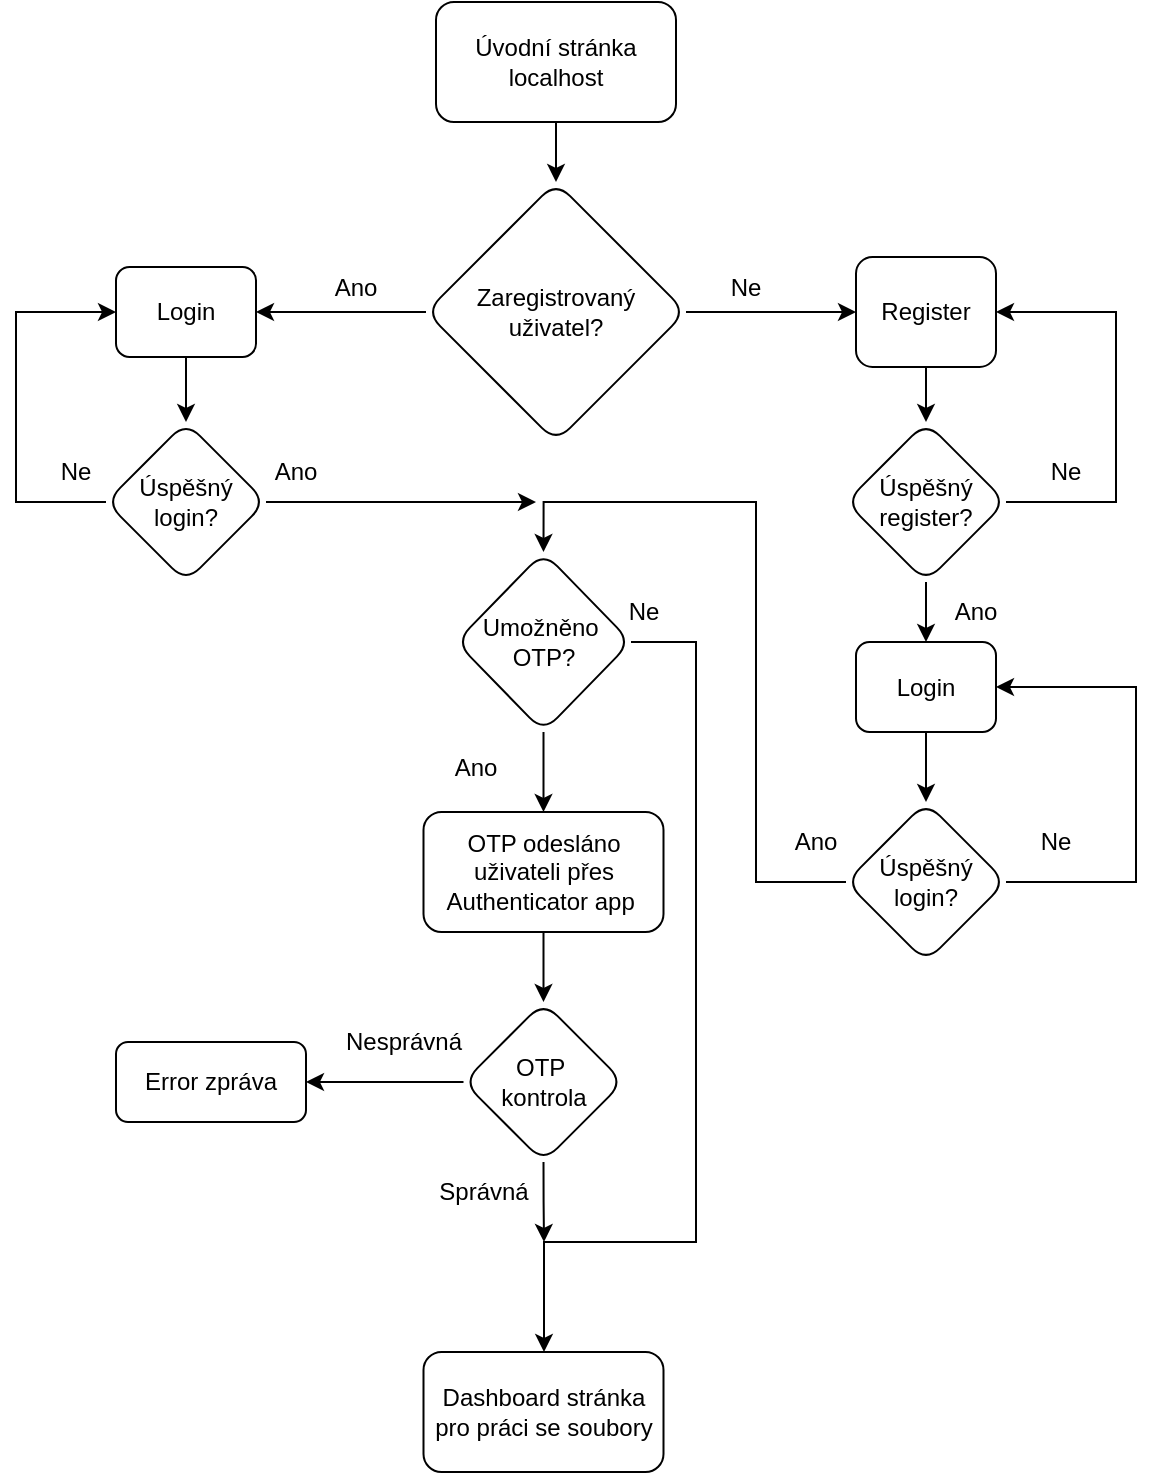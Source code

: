 <mxfile version="24.2.7" type="github">
  <diagram id="C5RBs43oDa-KdzZeNtuy" name="Page-1">
    <mxGraphModel dx="1674" dy="772" grid="1" gridSize="10" guides="1" tooltips="1" connect="1" arrows="1" fold="1" page="1" pageScale="1" pageWidth="827" pageHeight="1169" math="0" shadow="0">
      <root>
        <mxCell id="WIyWlLk6GJQsqaUBKTNV-0" />
        <mxCell id="WIyWlLk6GJQsqaUBKTNV-1" parent="WIyWlLk6GJQsqaUBKTNV-0" />
        <mxCell id="q-3t2ACMC0t-WwhDIU3P-2" value="" style="edgeStyle=orthogonalEdgeStyle;rounded=0;orthogonalLoop=1;jettySize=auto;html=1;" parent="WIyWlLk6GJQsqaUBKTNV-1" source="q-3t2ACMC0t-WwhDIU3P-0" target="q-3t2ACMC0t-WwhDIU3P-1" edge="1">
          <mxGeometry relative="1" as="geometry" />
        </mxCell>
        <mxCell id="q-3t2ACMC0t-WwhDIU3P-0" value="Úvodní stránka localhost" style="rounded=1;whiteSpace=wrap;html=1;" parent="WIyWlLk6GJQsqaUBKTNV-1" vertex="1">
          <mxGeometry x="280" y="80" width="120" height="60" as="geometry" />
        </mxCell>
        <mxCell id="q-3t2ACMC0t-WwhDIU3P-4" value="" style="edgeStyle=orthogonalEdgeStyle;rounded=0;orthogonalLoop=1;jettySize=auto;html=1;" parent="WIyWlLk6GJQsqaUBKTNV-1" source="q-3t2ACMC0t-WwhDIU3P-1" target="q-3t2ACMC0t-WwhDIU3P-3" edge="1">
          <mxGeometry relative="1" as="geometry" />
        </mxCell>
        <mxCell id="q-3t2ACMC0t-WwhDIU3P-6" value="" style="edgeStyle=orthogonalEdgeStyle;rounded=0;orthogonalLoop=1;jettySize=auto;html=1;" parent="WIyWlLk6GJQsqaUBKTNV-1" source="q-3t2ACMC0t-WwhDIU3P-1" target="q-3t2ACMC0t-WwhDIU3P-5" edge="1">
          <mxGeometry relative="1" as="geometry" />
        </mxCell>
        <mxCell id="q-3t2ACMC0t-WwhDIU3P-1" value="Zaregistrovaný uživatel?" style="rhombus;whiteSpace=wrap;html=1;rounded=1;" parent="WIyWlLk6GJQsqaUBKTNV-1" vertex="1">
          <mxGeometry x="275" y="170" width="130" height="130" as="geometry" />
        </mxCell>
        <mxCell id="q-3t2ACMC0t-WwhDIU3P-10" value="" style="edgeStyle=orthogonalEdgeStyle;rounded=0;orthogonalLoop=1;jettySize=auto;html=1;" parent="WIyWlLk6GJQsqaUBKTNV-1" source="q-3t2ACMC0t-WwhDIU3P-3" target="q-3t2ACMC0t-WwhDIU3P-9" edge="1">
          <mxGeometry relative="1" as="geometry" />
        </mxCell>
        <mxCell id="q-3t2ACMC0t-WwhDIU3P-3" value="Login" style="whiteSpace=wrap;html=1;rounded=1;" parent="WIyWlLk6GJQsqaUBKTNV-1" vertex="1">
          <mxGeometry x="120" y="212.5" width="70" height="45" as="geometry" />
        </mxCell>
        <mxCell id="q-3t2ACMC0t-WwhDIU3P-12" value="" style="edgeStyle=orthogonalEdgeStyle;rounded=0;orthogonalLoop=1;jettySize=auto;html=1;" parent="WIyWlLk6GJQsqaUBKTNV-1" source="q-3t2ACMC0t-WwhDIU3P-5" target="q-3t2ACMC0t-WwhDIU3P-11" edge="1">
          <mxGeometry relative="1" as="geometry" />
        </mxCell>
        <mxCell id="q-3t2ACMC0t-WwhDIU3P-5" value="Register" style="whiteSpace=wrap;html=1;rounded=1;" parent="WIyWlLk6GJQsqaUBKTNV-1" vertex="1">
          <mxGeometry x="490" y="207.5" width="70" height="55" as="geometry" />
        </mxCell>
        <mxCell id="q-3t2ACMC0t-WwhDIU3P-7" value="Ano" style="text;html=1;align=center;verticalAlign=middle;whiteSpace=wrap;rounded=0;" parent="WIyWlLk6GJQsqaUBKTNV-1" vertex="1">
          <mxGeometry x="210" y="207.5" width="60" height="30" as="geometry" />
        </mxCell>
        <mxCell id="q-3t2ACMC0t-WwhDIU3P-8" value="Ne" style="text;html=1;align=center;verticalAlign=middle;whiteSpace=wrap;rounded=0;" parent="WIyWlLk6GJQsqaUBKTNV-1" vertex="1">
          <mxGeometry x="405" y="207.5" width="60" height="30" as="geometry" />
        </mxCell>
        <mxCell id="q-3t2ACMC0t-WwhDIU3P-13" style="edgeStyle=orthogonalEdgeStyle;rounded=0;orthogonalLoop=1;jettySize=auto;html=1;exitX=0;exitY=0.5;exitDx=0;exitDy=0;entryX=0;entryY=0.5;entryDx=0;entryDy=0;" parent="WIyWlLk6GJQsqaUBKTNV-1" source="q-3t2ACMC0t-WwhDIU3P-9" target="q-3t2ACMC0t-WwhDIU3P-3" edge="1">
          <mxGeometry relative="1" as="geometry">
            <Array as="points">
              <mxPoint x="70" y="330" />
              <mxPoint x="70" y="235" />
            </Array>
          </mxGeometry>
        </mxCell>
        <mxCell id="3xtqjNhmpHjeHuy6Nah7-30" style="edgeStyle=orthogonalEdgeStyle;rounded=0;orthogonalLoop=1;jettySize=auto;html=1;exitX=1;exitY=0.5;exitDx=0;exitDy=0;" edge="1" parent="WIyWlLk6GJQsqaUBKTNV-1" source="q-3t2ACMC0t-WwhDIU3P-9">
          <mxGeometry relative="1" as="geometry">
            <mxPoint x="330" y="330" as="targetPoint" />
          </mxGeometry>
        </mxCell>
        <mxCell id="q-3t2ACMC0t-WwhDIU3P-9" value="Úspěšný login?" style="rhombus;whiteSpace=wrap;html=1;rounded=1;" parent="WIyWlLk6GJQsqaUBKTNV-1" vertex="1">
          <mxGeometry x="115" y="290" width="80" height="80" as="geometry" />
        </mxCell>
        <mxCell id="q-3t2ACMC0t-WwhDIU3P-19" style="edgeStyle=orthogonalEdgeStyle;rounded=0;orthogonalLoop=1;jettySize=auto;html=1;exitX=1;exitY=0.5;exitDx=0;exitDy=0;entryX=1;entryY=0.5;entryDx=0;entryDy=0;" parent="WIyWlLk6GJQsqaUBKTNV-1" source="q-3t2ACMC0t-WwhDIU3P-11" target="q-3t2ACMC0t-WwhDIU3P-5" edge="1">
          <mxGeometry relative="1" as="geometry">
            <Array as="points">
              <mxPoint x="620" y="330" />
              <mxPoint x="620" y="235" />
            </Array>
          </mxGeometry>
        </mxCell>
        <mxCell id="q-3t2ACMC0t-WwhDIU3P-29" style="edgeStyle=orthogonalEdgeStyle;rounded=0;orthogonalLoop=1;jettySize=auto;html=1;exitX=0.5;exitY=1;exitDx=0;exitDy=0;entryX=0.5;entryY=0;entryDx=0;entryDy=0;" parent="WIyWlLk6GJQsqaUBKTNV-1" source="q-3t2ACMC0t-WwhDIU3P-11" target="q-3t2ACMC0t-WwhDIU3P-22" edge="1">
          <mxGeometry relative="1" as="geometry" />
        </mxCell>
        <mxCell id="q-3t2ACMC0t-WwhDIU3P-11" value="Úspěšný register?" style="rhombus;whiteSpace=wrap;html=1;rounded=1;" parent="WIyWlLk6GJQsqaUBKTNV-1" vertex="1">
          <mxGeometry x="485" y="290" width="80" height="80" as="geometry" />
        </mxCell>
        <mxCell id="q-3t2ACMC0t-WwhDIU3P-14" value="Ne" style="text;html=1;align=center;verticalAlign=middle;whiteSpace=wrap;rounded=0;" parent="WIyWlLk6GJQsqaUBKTNV-1" vertex="1">
          <mxGeometry x="70" y="300" width="60" height="30" as="geometry" />
        </mxCell>
        <mxCell id="q-3t2ACMC0t-WwhDIU3P-15" value="Dashboard stránka pro práci se soubory" style="whiteSpace=wrap;html=1;rounded=1;" parent="WIyWlLk6GJQsqaUBKTNV-1" vertex="1">
          <mxGeometry x="273.75" y="755" width="120" height="60" as="geometry" />
        </mxCell>
        <mxCell id="q-3t2ACMC0t-WwhDIU3P-17" value="Ano" style="text;html=1;align=center;verticalAlign=middle;whiteSpace=wrap;rounded=0;" parent="WIyWlLk6GJQsqaUBKTNV-1" vertex="1">
          <mxGeometry x="180" y="300" width="60" height="30" as="geometry" />
        </mxCell>
        <mxCell id="q-3t2ACMC0t-WwhDIU3P-20" value="Ne" style="text;html=1;align=center;verticalAlign=middle;whiteSpace=wrap;rounded=0;" parent="WIyWlLk6GJQsqaUBKTNV-1" vertex="1">
          <mxGeometry x="565" y="300" width="60" height="30" as="geometry" />
        </mxCell>
        <mxCell id="q-3t2ACMC0t-WwhDIU3P-21" value="" style="edgeStyle=orthogonalEdgeStyle;rounded=0;orthogonalLoop=1;jettySize=auto;html=1;" parent="WIyWlLk6GJQsqaUBKTNV-1" source="q-3t2ACMC0t-WwhDIU3P-22" target="q-3t2ACMC0t-WwhDIU3P-25" edge="1">
          <mxGeometry relative="1" as="geometry" />
        </mxCell>
        <mxCell id="q-3t2ACMC0t-WwhDIU3P-22" value="Login" style="whiteSpace=wrap;html=1;rounded=1;" parent="WIyWlLk6GJQsqaUBKTNV-1" vertex="1">
          <mxGeometry x="490" y="400" width="70" height="45" as="geometry" />
        </mxCell>
        <mxCell id="q-3t2ACMC0t-WwhDIU3P-30" style="edgeStyle=orthogonalEdgeStyle;rounded=0;orthogonalLoop=1;jettySize=auto;html=1;exitX=1;exitY=0.5;exitDx=0;exitDy=0;entryX=1;entryY=0.5;entryDx=0;entryDy=0;" parent="WIyWlLk6GJQsqaUBKTNV-1" source="q-3t2ACMC0t-WwhDIU3P-25" target="q-3t2ACMC0t-WwhDIU3P-22" edge="1">
          <mxGeometry relative="1" as="geometry">
            <Array as="points">
              <mxPoint x="630" y="520" />
              <mxPoint x="630" y="423" />
            </Array>
          </mxGeometry>
        </mxCell>
        <mxCell id="3xtqjNhmpHjeHuy6Nah7-21" style="edgeStyle=orthogonalEdgeStyle;rounded=0;orthogonalLoop=1;jettySize=auto;html=1;exitX=0;exitY=0.5;exitDx=0;exitDy=0;entryX=0.5;entryY=0;entryDx=0;entryDy=0;" edge="1" parent="WIyWlLk6GJQsqaUBKTNV-1" source="q-3t2ACMC0t-WwhDIU3P-25" target="3xtqjNhmpHjeHuy6Nah7-1">
          <mxGeometry relative="1" as="geometry">
            <Array as="points">
              <mxPoint x="440" y="520" />
              <mxPoint x="440" y="330" />
              <mxPoint x="334" y="330" />
            </Array>
          </mxGeometry>
        </mxCell>
        <mxCell id="q-3t2ACMC0t-WwhDIU3P-25" value="Úspěšný login?" style="rhombus;whiteSpace=wrap;html=1;rounded=1;" parent="WIyWlLk6GJQsqaUBKTNV-1" vertex="1">
          <mxGeometry x="485" y="480" width="80" height="80" as="geometry" />
        </mxCell>
        <mxCell id="q-3t2ACMC0t-WwhDIU3P-26" value="Ne" style="text;html=1;align=center;verticalAlign=middle;whiteSpace=wrap;rounded=0;" parent="WIyWlLk6GJQsqaUBKTNV-1" vertex="1">
          <mxGeometry x="560" y="485" width="60" height="30" as="geometry" />
        </mxCell>
        <mxCell id="q-3t2ACMC0t-WwhDIU3P-28" value="Ano" style="text;html=1;align=center;verticalAlign=middle;whiteSpace=wrap;rounded=0;" parent="WIyWlLk6GJQsqaUBKTNV-1" vertex="1">
          <mxGeometry x="440" y="485" width="60" height="30" as="geometry" />
        </mxCell>
        <mxCell id="q-3t2ACMC0t-WwhDIU3P-34" value="Ano" style="text;html=1;align=center;verticalAlign=middle;whiteSpace=wrap;rounded=0;" parent="WIyWlLk6GJQsqaUBKTNV-1" vertex="1">
          <mxGeometry x="520" y="370" width="60" height="30" as="geometry" />
        </mxCell>
        <mxCell id="3xtqjNhmpHjeHuy6Nah7-19" style="edgeStyle=orthogonalEdgeStyle;rounded=0;orthogonalLoop=1;jettySize=auto;html=1;exitX=1;exitY=0.5;exitDx=0;exitDy=0;" edge="1" parent="WIyWlLk6GJQsqaUBKTNV-1" source="3xtqjNhmpHjeHuy6Nah7-1" target="q-3t2ACMC0t-WwhDIU3P-15">
          <mxGeometry relative="1" as="geometry">
            <Array as="points">
              <mxPoint x="410" y="400" />
              <mxPoint x="410" y="700" />
              <mxPoint x="334" y="700" />
            </Array>
          </mxGeometry>
        </mxCell>
        <mxCell id="3xtqjNhmpHjeHuy6Nah7-28" style="edgeStyle=orthogonalEdgeStyle;rounded=0;orthogonalLoop=1;jettySize=auto;html=1;exitX=0.5;exitY=1;exitDx=0;exitDy=0;entryX=0.5;entryY=0;entryDx=0;entryDy=0;" edge="1" parent="WIyWlLk6GJQsqaUBKTNV-1" source="3xtqjNhmpHjeHuy6Nah7-1" target="3xtqjNhmpHjeHuy6Nah7-27">
          <mxGeometry relative="1" as="geometry" />
        </mxCell>
        <mxCell id="3xtqjNhmpHjeHuy6Nah7-1" value="Umožněno&amp;nbsp;&lt;div&gt;OTP?&lt;/div&gt;" style="rhombus;whiteSpace=wrap;html=1;rounded=1;" vertex="1" parent="WIyWlLk6GJQsqaUBKTNV-1">
          <mxGeometry x="290" y="355" width="87.5" height="90" as="geometry" />
        </mxCell>
        <mxCell id="3xtqjNhmpHjeHuy6Nah7-4" value="Ne" style="text;html=1;align=center;verticalAlign=middle;whiteSpace=wrap;rounded=0;" vertex="1" parent="WIyWlLk6GJQsqaUBKTNV-1">
          <mxGeometry x="354" y="370" width="60" height="30" as="geometry" />
        </mxCell>
        <mxCell id="3xtqjNhmpHjeHuy6Nah7-17" style="edgeStyle=orthogonalEdgeStyle;rounded=0;orthogonalLoop=1;jettySize=auto;html=1;exitX=0;exitY=0.5;exitDx=0;exitDy=0;entryX=1;entryY=0.5;entryDx=0;entryDy=0;" edge="1" parent="WIyWlLk6GJQsqaUBKTNV-1" source="3xtqjNhmpHjeHuy6Nah7-5" target="3xtqjNhmpHjeHuy6Nah7-7">
          <mxGeometry relative="1" as="geometry" />
        </mxCell>
        <mxCell id="3xtqjNhmpHjeHuy6Nah7-20" style="edgeStyle=orthogonalEdgeStyle;rounded=0;orthogonalLoop=1;jettySize=auto;html=1;exitX=0.5;exitY=1;exitDx=0;exitDy=0;" edge="1" parent="WIyWlLk6GJQsqaUBKTNV-1" source="3xtqjNhmpHjeHuy6Nah7-5">
          <mxGeometry relative="1" as="geometry">
            <mxPoint x="334" y="700" as="targetPoint" />
          </mxGeometry>
        </mxCell>
        <mxCell id="3xtqjNhmpHjeHuy6Nah7-5" value="OTP&amp;nbsp;&lt;div&gt;kontrola&lt;/div&gt;" style="rhombus;whiteSpace=wrap;html=1;rounded=1;" vertex="1" parent="WIyWlLk6GJQsqaUBKTNV-1">
          <mxGeometry x="293.75" y="580" width="80" height="80" as="geometry" />
        </mxCell>
        <mxCell id="3xtqjNhmpHjeHuy6Nah7-7" value="Error zpráva" style="whiteSpace=wrap;html=1;rounded=1;" vertex="1" parent="WIyWlLk6GJQsqaUBKTNV-1">
          <mxGeometry x="120" y="600" width="95" height="40" as="geometry" />
        </mxCell>
        <mxCell id="3xtqjNhmpHjeHuy6Nah7-9" value="Nesprávná" style="text;html=1;align=center;verticalAlign=middle;whiteSpace=wrap;rounded=0;" vertex="1" parent="WIyWlLk6GJQsqaUBKTNV-1">
          <mxGeometry x="233.75" y="585" width="60" height="30" as="geometry" />
        </mxCell>
        <mxCell id="3xtqjNhmpHjeHuy6Nah7-10" value="Správná" style="text;html=1;align=center;verticalAlign=middle;whiteSpace=wrap;rounded=0;" vertex="1" parent="WIyWlLk6GJQsqaUBKTNV-1">
          <mxGeometry x="273.75" y="660" width="60" height="30" as="geometry" />
        </mxCell>
        <mxCell id="3xtqjNhmpHjeHuy6Nah7-14" value="Ano" style="text;html=1;align=center;verticalAlign=middle;whiteSpace=wrap;rounded=0;" vertex="1" parent="WIyWlLk6GJQsqaUBKTNV-1">
          <mxGeometry x="270" y="447.5" width="60" height="30" as="geometry" />
        </mxCell>
        <mxCell id="3xtqjNhmpHjeHuy6Nah7-29" style="edgeStyle=orthogonalEdgeStyle;rounded=0;orthogonalLoop=1;jettySize=auto;html=1;exitX=0.5;exitY=1;exitDx=0;exitDy=0;entryX=0.5;entryY=0;entryDx=0;entryDy=0;" edge="1" parent="WIyWlLk6GJQsqaUBKTNV-1" source="3xtqjNhmpHjeHuy6Nah7-27" target="3xtqjNhmpHjeHuy6Nah7-5">
          <mxGeometry relative="1" as="geometry" />
        </mxCell>
        <mxCell id="3xtqjNhmpHjeHuy6Nah7-27" value="OTP odesláno uživateli přes Authenticator app&amp;nbsp;" style="rounded=1;whiteSpace=wrap;html=1;" vertex="1" parent="WIyWlLk6GJQsqaUBKTNV-1">
          <mxGeometry x="273.75" y="485" width="120" height="60" as="geometry" />
        </mxCell>
      </root>
    </mxGraphModel>
  </diagram>
</mxfile>
